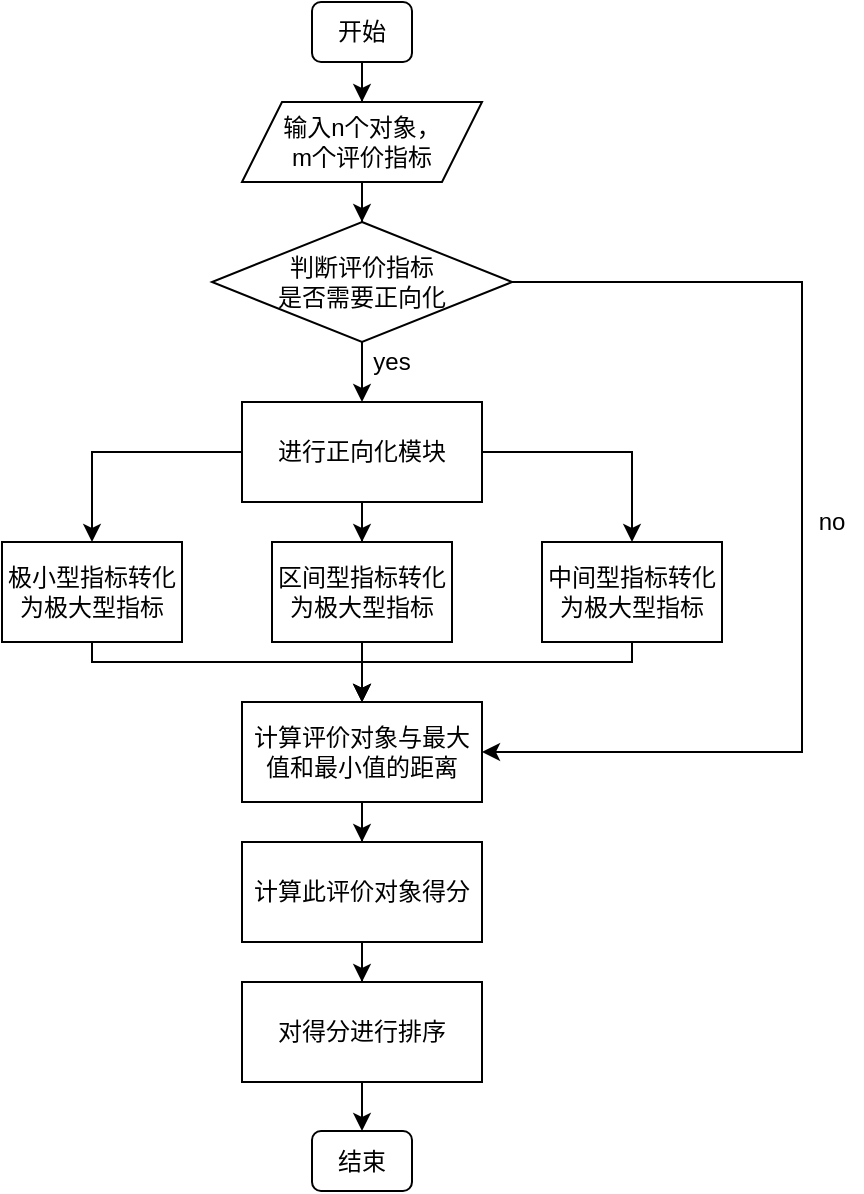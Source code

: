 <mxfile version="21.3.8" type="github">
  <diagram id="C5RBs43oDa-KdzZeNtuy" name="Page-1">
    <mxGraphModel dx="1221" dy="1143" grid="0" gridSize="10" guides="1" tooltips="1" connect="1" arrows="1" fold="1" page="0" pageScale="1" pageWidth="827" pageHeight="1169" math="0" shadow="0">
      <root>
        <mxCell id="WIyWlLk6GJQsqaUBKTNV-0" />
        <mxCell id="WIyWlLk6GJQsqaUBKTNV-1" parent="WIyWlLk6GJQsqaUBKTNV-0" />
        <mxCell id="LLGk0WHuYbxwM5TaNnjS-4" value="" style="edgeStyle=orthogonalEdgeStyle;rounded=0;orthogonalLoop=1;jettySize=auto;html=1;" edge="1" parent="WIyWlLk6GJQsqaUBKTNV-1" source="LLGk0WHuYbxwM5TaNnjS-0" target="LLGk0WHuYbxwM5TaNnjS-2">
          <mxGeometry relative="1" as="geometry" />
        </mxCell>
        <mxCell id="LLGk0WHuYbxwM5TaNnjS-0" value="开始" style="rounded=1;whiteSpace=wrap;html=1;" vertex="1" parent="WIyWlLk6GJQsqaUBKTNV-1">
          <mxGeometry x="195" y="-10" width="50" height="30" as="geometry" />
        </mxCell>
        <mxCell id="LLGk0WHuYbxwM5TaNnjS-6" value="" style="edgeStyle=orthogonalEdgeStyle;rounded=0;orthogonalLoop=1;jettySize=auto;html=1;" edge="1" parent="WIyWlLk6GJQsqaUBKTNV-1" source="LLGk0WHuYbxwM5TaNnjS-2" target="LLGk0WHuYbxwM5TaNnjS-5">
          <mxGeometry relative="1" as="geometry" />
        </mxCell>
        <mxCell id="LLGk0WHuYbxwM5TaNnjS-2" value="输入n个对象，&lt;br&gt;m个评价指标" style="shape=parallelogram;perimeter=parallelogramPerimeter;whiteSpace=wrap;html=1;fixedSize=1;" vertex="1" parent="WIyWlLk6GJQsqaUBKTNV-1">
          <mxGeometry x="160" y="40" width="120" height="40" as="geometry" />
        </mxCell>
        <mxCell id="LLGk0WHuYbxwM5TaNnjS-8" value="" style="edgeStyle=orthogonalEdgeStyle;rounded=0;orthogonalLoop=1;jettySize=auto;html=1;" edge="1" parent="WIyWlLk6GJQsqaUBKTNV-1" source="LLGk0WHuYbxwM5TaNnjS-5" target="LLGk0WHuYbxwM5TaNnjS-7">
          <mxGeometry relative="1" as="geometry" />
        </mxCell>
        <mxCell id="LLGk0WHuYbxwM5TaNnjS-17" style="edgeStyle=orthogonalEdgeStyle;rounded=0;orthogonalLoop=1;jettySize=auto;html=1;entryX=1;entryY=0.5;entryDx=0;entryDy=0;exitX=1;exitY=0.5;exitDx=0;exitDy=0;" edge="1" parent="WIyWlLk6GJQsqaUBKTNV-1" source="LLGk0WHuYbxwM5TaNnjS-5" target="LLGk0WHuYbxwM5TaNnjS-16">
          <mxGeometry relative="1" as="geometry">
            <mxPoint x="460" y="360" as="targetPoint" />
            <Array as="points">
              <mxPoint x="440" y="130" />
              <mxPoint x="440" y="365" />
            </Array>
          </mxGeometry>
        </mxCell>
        <mxCell id="LLGk0WHuYbxwM5TaNnjS-5" value="判断评价指标&lt;br&gt;是否需要正向化" style="rhombus;whiteSpace=wrap;html=1;" vertex="1" parent="WIyWlLk6GJQsqaUBKTNV-1">
          <mxGeometry x="145" y="100" width="150" height="60" as="geometry" />
        </mxCell>
        <mxCell id="LLGk0WHuYbxwM5TaNnjS-13" value="" style="edgeStyle=orthogonalEdgeStyle;rounded=0;orthogonalLoop=1;jettySize=auto;html=1;" edge="1" parent="WIyWlLk6GJQsqaUBKTNV-1" source="LLGk0WHuYbxwM5TaNnjS-7" target="LLGk0WHuYbxwM5TaNnjS-11">
          <mxGeometry relative="1" as="geometry" />
        </mxCell>
        <mxCell id="LLGk0WHuYbxwM5TaNnjS-14" style="edgeStyle=orthogonalEdgeStyle;rounded=0;orthogonalLoop=1;jettySize=auto;html=1;entryX=0.5;entryY=0;entryDx=0;entryDy=0;" edge="1" parent="WIyWlLk6GJQsqaUBKTNV-1" source="LLGk0WHuYbxwM5TaNnjS-7" target="LLGk0WHuYbxwM5TaNnjS-10">
          <mxGeometry relative="1" as="geometry" />
        </mxCell>
        <mxCell id="LLGk0WHuYbxwM5TaNnjS-15" style="edgeStyle=orthogonalEdgeStyle;rounded=0;orthogonalLoop=1;jettySize=auto;html=1;entryX=0.5;entryY=0;entryDx=0;entryDy=0;" edge="1" parent="WIyWlLk6GJQsqaUBKTNV-1" source="LLGk0WHuYbxwM5TaNnjS-7" target="LLGk0WHuYbxwM5TaNnjS-12">
          <mxGeometry relative="1" as="geometry" />
        </mxCell>
        <mxCell id="LLGk0WHuYbxwM5TaNnjS-7" value="进行正向化模块" style="rounded=0;whiteSpace=wrap;html=1;" vertex="1" parent="WIyWlLk6GJQsqaUBKTNV-1">
          <mxGeometry x="160" y="190" width="120" height="50" as="geometry" />
        </mxCell>
        <mxCell id="LLGk0WHuYbxwM5TaNnjS-9" value="yes" style="text;html=1;strokeColor=none;fillColor=none;align=center;verticalAlign=middle;whiteSpace=wrap;rounded=0;" vertex="1" parent="WIyWlLk6GJQsqaUBKTNV-1">
          <mxGeometry x="220" y="160" width="30" height="20" as="geometry" />
        </mxCell>
        <mxCell id="LLGk0WHuYbxwM5TaNnjS-23" style="edgeStyle=orthogonalEdgeStyle;rounded=0;orthogonalLoop=1;jettySize=auto;html=1;entryX=0.5;entryY=0;entryDx=0;entryDy=0;" edge="1" parent="WIyWlLk6GJQsqaUBKTNV-1" source="LLGk0WHuYbxwM5TaNnjS-10" target="LLGk0WHuYbxwM5TaNnjS-16">
          <mxGeometry relative="1" as="geometry">
            <Array as="points">
              <mxPoint x="85" y="320" />
              <mxPoint x="220" y="320" />
            </Array>
          </mxGeometry>
        </mxCell>
        <mxCell id="LLGk0WHuYbxwM5TaNnjS-10" value="极小型指标转化为极大型指标" style="rounded=0;whiteSpace=wrap;html=1;" vertex="1" parent="WIyWlLk6GJQsqaUBKTNV-1">
          <mxGeometry x="40" y="260" width="90" height="50" as="geometry" />
        </mxCell>
        <mxCell id="LLGk0WHuYbxwM5TaNnjS-20" value="" style="edgeStyle=orthogonalEdgeStyle;rounded=0;orthogonalLoop=1;jettySize=auto;html=1;" edge="1" parent="WIyWlLk6GJQsqaUBKTNV-1" source="LLGk0WHuYbxwM5TaNnjS-11" target="LLGk0WHuYbxwM5TaNnjS-16">
          <mxGeometry relative="1" as="geometry" />
        </mxCell>
        <mxCell id="LLGk0WHuYbxwM5TaNnjS-11" value="区间型指标转化为极大型指标" style="rounded=0;whiteSpace=wrap;html=1;" vertex="1" parent="WIyWlLk6GJQsqaUBKTNV-1">
          <mxGeometry x="175" y="260" width="90" height="50" as="geometry" />
        </mxCell>
        <mxCell id="LLGk0WHuYbxwM5TaNnjS-21" style="edgeStyle=orthogonalEdgeStyle;rounded=0;orthogonalLoop=1;jettySize=auto;html=1;entryX=0.5;entryY=0;entryDx=0;entryDy=0;" edge="1" parent="WIyWlLk6GJQsqaUBKTNV-1" source="LLGk0WHuYbxwM5TaNnjS-12" target="LLGk0WHuYbxwM5TaNnjS-16">
          <mxGeometry relative="1" as="geometry">
            <Array as="points">
              <mxPoint x="355" y="320" />
              <mxPoint x="220" y="320" />
            </Array>
          </mxGeometry>
        </mxCell>
        <mxCell id="LLGk0WHuYbxwM5TaNnjS-12" value="中间型指标转化为极大型指标" style="rounded=0;whiteSpace=wrap;html=1;" vertex="1" parent="WIyWlLk6GJQsqaUBKTNV-1">
          <mxGeometry x="310" y="260" width="90" height="50" as="geometry" />
        </mxCell>
        <mxCell id="LLGk0WHuYbxwM5TaNnjS-27" style="edgeStyle=orthogonalEdgeStyle;rounded=0;orthogonalLoop=1;jettySize=auto;html=1;entryX=0.5;entryY=0;entryDx=0;entryDy=0;" edge="1" parent="WIyWlLk6GJQsqaUBKTNV-1" source="LLGk0WHuYbxwM5TaNnjS-16" target="LLGk0WHuYbxwM5TaNnjS-24">
          <mxGeometry relative="1" as="geometry" />
        </mxCell>
        <mxCell id="LLGk0WHuYbxwM5TaNnjS-16" value="计算评价对象与最大值和最小值的距离" style="rounded=0;whiteSpace=wrap;html=1;" vertex="1" parent="WIyWlLk6GJQsqaUBKTNV-1">
          <mxGeometry x="160" y="340" width="120" height="50" as="geometry" />
        </mxCell>
        <mxCell id="LLGk0WHuYbxwM5TaNnjS-18" value="no" style="text;html=1;strokeColor=none;fillColor=none;align=center;verticalAlign=middle;whiteSpace=wrap;rounded=0;" vertex="1" parent="WIyWlLk6GJQsqaUBKTNV-1">
          <mxGeometry x="440" y="240" width="30" height="20" as="geometry" />
        </mxCell>
        <mxCell id="LLGk0WHuYbxwM5TaNnjS-28" style="edgeStyle=orthogonalEdgeStyle;rounded=0;orthogonalLoop=1;jettySize=auto;html=1;entryX=0.5;entryY=0;entryDx=0;entryDy=0;" edge="1" parent="WIyWlLk6GJQsqaUBKTNV-1" source="LLGk0WHuYbxwM5TaNnjS-24" target="LLGk0WHuYbxwM5TaNnjS-25">
          <mxGeometry relative="1" as="geometry" />
        </mxCell>
        <mxCell id="LLGk0WHuYbxwM5TaNnjS-24" value="计算此评价对象得分" style="rounded=0;whiteSpace=wrap;html=1;" vertex="1" parent="WIyWlLk6GJQsqaUBKTNV-1">
          <mxGeometry x="160" y="410" width="120" height="50" as="geometry" />
        </mxCell>
        <mxCell id="LLGk0WHuYbxwM5TaNnjS-31" value="" style="edgeStyle=orthogonalEdgeStyle;rounded=0;orthogonalLoop=1;jettySize=auto;html=1;" edge="1" parent="WIyWlLk6GJQsqaUBKTNV-1" source="LLGk0WHuYbxwM5TaNnjS-25" target="LLGk0WHuYbxwM5TaNnjS-30">
          <mxGeometry relative="1" as="geometry" />
        </mxCell>
        <mxCell id="LLGk0WHuYbxwM5TaNnjS-25" value="对得分进行排序" style="rounded=0;whiteSpace=wrap;html=1;" vertex="1" parent="WIyWlLk6GJQsqaUBKTNV-1">
          <mxGeometry x="160" y="480" width="120" height="50" as="geometry" />
        </mxCell>
        <mxCell id="LLGk0WHuYbxwM5TaNnjS-30" value="结束" style="rounded=1;whiteSpace=wrap;html=1;" vertex="1" parent="WIyWlLk6GJQsqaUBKTNV-1">
          <mxGeometry x="195" y="554.5" width="50" height="30" as="geometry" />
        </mxCell>
      </root>
    </mxGraphModel>
  </diagram>
</mxfile>
